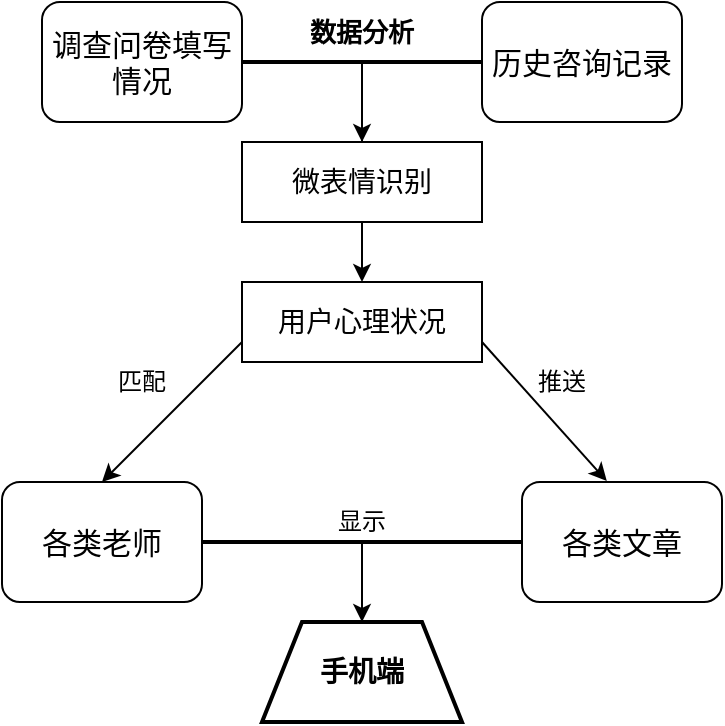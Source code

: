 <mxfile version="14.6.11" type="device" pages="2"><diagram id="kYF7AndK-8J91UmOJ2h7" name="Page-1"><mxGraphModel dx="1038" dy="556" grid="1" gridSize="10" guides="1" tooltips="1" connect="1" arrows="1" fold="1" page="1" pageScale="1" pageWidth="827" pageHeight="1169" math="0" shadow="0"><root><mxCell id="0"/><mxCell id="1" parent="0"/><mxCell id="vgtu33_77wKcpXI5wjC_-1" value="&lt;font style=&quot;font-size: 15px&quot;&gt;调查问卷填写情况&lt;/font&gt;" style="rounded=1;whiteSpace=wrap;html=1;" parent="1" vertex="1"><mxGeometry x="40" y="40" width="100" height="60" as="geometry"/></mxCell><mxCell id="vgtu33_77wKcpXI5wjC_-2" value="&lt;font style=&quot;font-size: 15px&quot;&gt;历史咨询记录&lt;/font&gt;" style="rounded=1;whiteSpace=wrap;html=1;" parent="1" vertex="1"><mxGeometry x="260" y="40" width="100" height="60" as="geometry"/></mxCell><mxCell id="vgtu33_77wKcpXI5wjC_-3" value="" style="endArrow=none;html=1;entryX=0;entryY=0.5;entryDx=0;entryDy=0;exitX=1;exitY=0.5;exitDx=0;exitDy=0;strokeWidth=2;" parent="1" source="vgtu33_77wKcpXI5wjC_-1" target="vgtu33_77wKcpXI5wjC_-2" edge="1"><mxGeometry width="50" height="50" relative="1" as="geometry"><mxPoint x="150" y="240" as="sourcePoint"/><mxPoint x="200" y="190" as="targetPoint"/></mxGeometry></mxCell><mxCell id="vgtu33_77wKcpXI5wjC_-4" value="&lt;font style=&quot;font-size: 13px&quot;&gt;&lt;b&gt;数据分析&lt;/b&gt;&lt;/font&gt;" style="text;html=1;strokeColor=none;fillColor=none;align=center;verticalAlign=middle;whiteSpace=wrap;rounded=0;" parent="1" vertex="1"><mxGeometry x="170" y="40" width="60" height="30" as="geometry"/></mxCell><mxCell id="vgtu33_77wKcpXI5wjC_-5" value="" style="endArrow=classic;html=1;strokeWidth=1;exitX=0.5;exitY=1;exitDx=0;exitDy=0;" parent="1" source="vgtu33_77wKcpXI5wjC_-4" edge="1"><mxGeometry width="50" height="50" relative="1" as="geometry"><mxPoint x="250" y="170" as="sourcePoint"/><mxPoint x="200" y="110" as="targetPoint"/><Array as="points"><mxPoint x="200" y="120"/><mxPoint x="200" y="100"/></Array></mxGeometry></mxCell><mxCell id="vgtu33_77wKcpXI5wjC_-6" value="&lt;font style=&quot;font-size: 14px&quot;&gt;用户心理状况&lt;/font&gt;" style="rounded=0;whiteSpace=wrap;html=1;strokeWidth=1;" parent="1" vertex="1"><mxGeometry x="140" y="180" width="120" height="40" as="geometry"/></mxCell><mxCell id="vgtu33_77wKcpXI5wjC_-8" value="&lt;font style=&quot;font-size: 14px&quot;&gt;微表情识别&lt;/font&gt;" style="rounded=0;whiteSpace=wrap;html=1;strokeWidth=1;" parent="1" vertex="1"><mxGeometry x="140" y="110" width="120" height="40" as="geometry"/></mxCell><mxCell id="vgtu33_77wKcpXI5wjC_-9" value="" style="endArrow=classic;html=1;strokeWidth=1;entryX=0.5;entryY=0;entryDx=0;entryDy=0;exitX=0.5;exitY=1;exitDx=0;exitDy=0;" parent="1" source="vgtu33_77wKcpXI5wjC_-8" target="vgtu33_77wKcpXI5wjC_-6" edge="1"><mxGeometry width="50" height="50" relative="1" as="geometry"><mxPoint x="130" y="160" as="sourcePoint"/><mxPoint x="180" y="110" as="targetPoint"/></mxGeometry></mxCell><mxCell id="vgtu33_77wKcpXI5wjC_-11" value="&lt;font style=&quot;font-size: 15px&quot;&gt;各类老师&lt;/font&gt;" style="rounded=1;whiteSpace=wrap;html=1;" parent="1" vertex="1"><mxGeometry x="20" y="280" width="100" height="60" as="geometry"/></mxCell><mxCell id="vgtu33_77wKcpXI5wjC_-12" value="&lt;span style=&quot;font-size: 15px&quot;&gt;各类文章&lt;/span&gt;" style="rounded=1;whiteSpace=wrap;html=1;" parent="1" vertex="1"><mxGeometry x="280" y="280" width="100" height="60" as="geometry"/></mxCell><mxCell id="vgtu33_77wKcpXI5wjC_-13" value="" style="endArrow=classic;html=1;strokeWidth=1;entryX=0.5;entryY=0;entryDx=0;entryDy=0;exitX=0;exitY=0.75;exitDx=0;exitDy=0;" parent="1" source="vgtu33_77wKcpXI5wjC_-6" target="vgtu33_77wKcpXI5wjC_-11" edge="1"><mxGeometry width="50" height="50" relative="1" as="geometry"><mxPoint x="80" y="310" as="sourcePoint"/><mxPoint x="130" y="260" as="targetPoint"/></mxGeometry></mxCell><mxCell id="vgtu33_77wKcpXI5wjC_-14" value="" style="endArrow=classic;html=1;strokeWidth=1;entryX=0.424;entryY=-0.008;entryDx=0;entryDy=0;entryPerimeter=0;exitX=1;exitY=0.75;exitDx=0;exitDy=0;" parent="1" source="vgtu33_77wKcpXI5wjC_-6" target="vgtu33_77wKcpXI5wjC_-12" edge="1"><mxGeometry width="50" height="50" relative="1" as="geometry"><mxPoint x="80" y="310" as="sourcePoint"/><mxPoint x="130" y="260" as="targetPoint"/></mxGeometry></mxCell><mxCell id="vgtu33_77wKcpXI5wjC_-15" value="匹配" style="text;html=1;strokeColor=none;fillColor=none;align=center;verticalAlign=middle;whiteSpace=wrap;rounded=0;" parent="1" vertex="1"><mxGeometry x="70" y="220" width="40" height="20" as="geometry"/></mxCell><mxCell id="vgtu33_77wKcpXI5wjC_-16" value="推送" style="text;html=1;strokeColor=none;fillColor=none;align=center;verticalAlign=middle;whiteSpace=wrap;rounded=0;" parent="1" vertex="1"><mxGeometry x="280" y="220" width="40" height="20" as="geometry"/></mxCell><mxCell id="-JU73ECMmPGZ1_9AtSCP-1" value="" style="endArrow=none;html=1;entryX=1;entryY=0.5;entryDx=0;entryDy=0;exitX=0;exitY=0.5;exitDx=0;exitDy=0;strokeWidth=2;" edge="1" parent="1" source="vgtu33_77wKcpXI5wjC_-12" target="vgtu33_77wKcpXI5wjC_-11"><mxGeometry width="50" height="50" relative="1" as="geometry"><mxPoint x="270" y="260" as="sourcePoint"/><mxPoint x="320" y="210" as="targetPoint"/><Array as="points"/></mxGeometry></mxCell><mxCell id="-JU73ECMmPGZ1_9AtSCP-5" value="" style="endArrow=classic;html=1;startSize=5;strokeWidth=1;" edge="1" parent="1"><mxGeometry width="50" height="50" relative="1" as="geometry"><mxPoint x="200" y="310" as="sourcePoint"/><mxPoint x="200" y="350" as="targetPoint"/></mxGeometry></mxCell><mxCell id="-JU73ECMmPGZ1_9AtSCP-6" value="显示" style="text;html=1;strokeColor=none;fillColor=none;align=center;verticalAlign=middle;whiteSpace=wrap;rounded=0;" vertex="1" parent="1"><mxGeometry x="180" y="290" width="40" height="20" as="geometry"/></mxCell><mxCell id="-JU73ECMmPGZ1_9AtSCP-7" value="&lt;font style=&quot;font-size: 14px&quot;&gt;&lt;b&gt;手机端&lt;/b&gt;&lt;/font&gt;" style="shape=trapezoid;perimeter=trapezoidPerimeter;whiteSpace=wrap;html=1;fixedSize=1;strokeWidth=2;" vertex="1" parent="1"><mxGeometry x="150" y="350" width="100" height="50" as="geometry"/></mxCell></root></mxGraphModel></diagram><diagram id="3UyJHCVecSiF2VKl1GZC" name="Page-2"><mxGraphModel dx="1038" dy="556" grid="1" gridSize="10" guides="1" tooltips="1" connect="1" arrows="1" fold="1" page="1" pageScale="1" pageWidth="827" pageHeight="1169" math="0" shadow="0"><root><mxCell id="xUmdZkviRHa2x7bVyGHA-0"/><mxCell id="xUmdZkviRHa2x7bVyGHA-1" parent="xUmdZkviRHa2x7bVyGHA-0"/></root></mxGraphModel></diagram></mxfile>